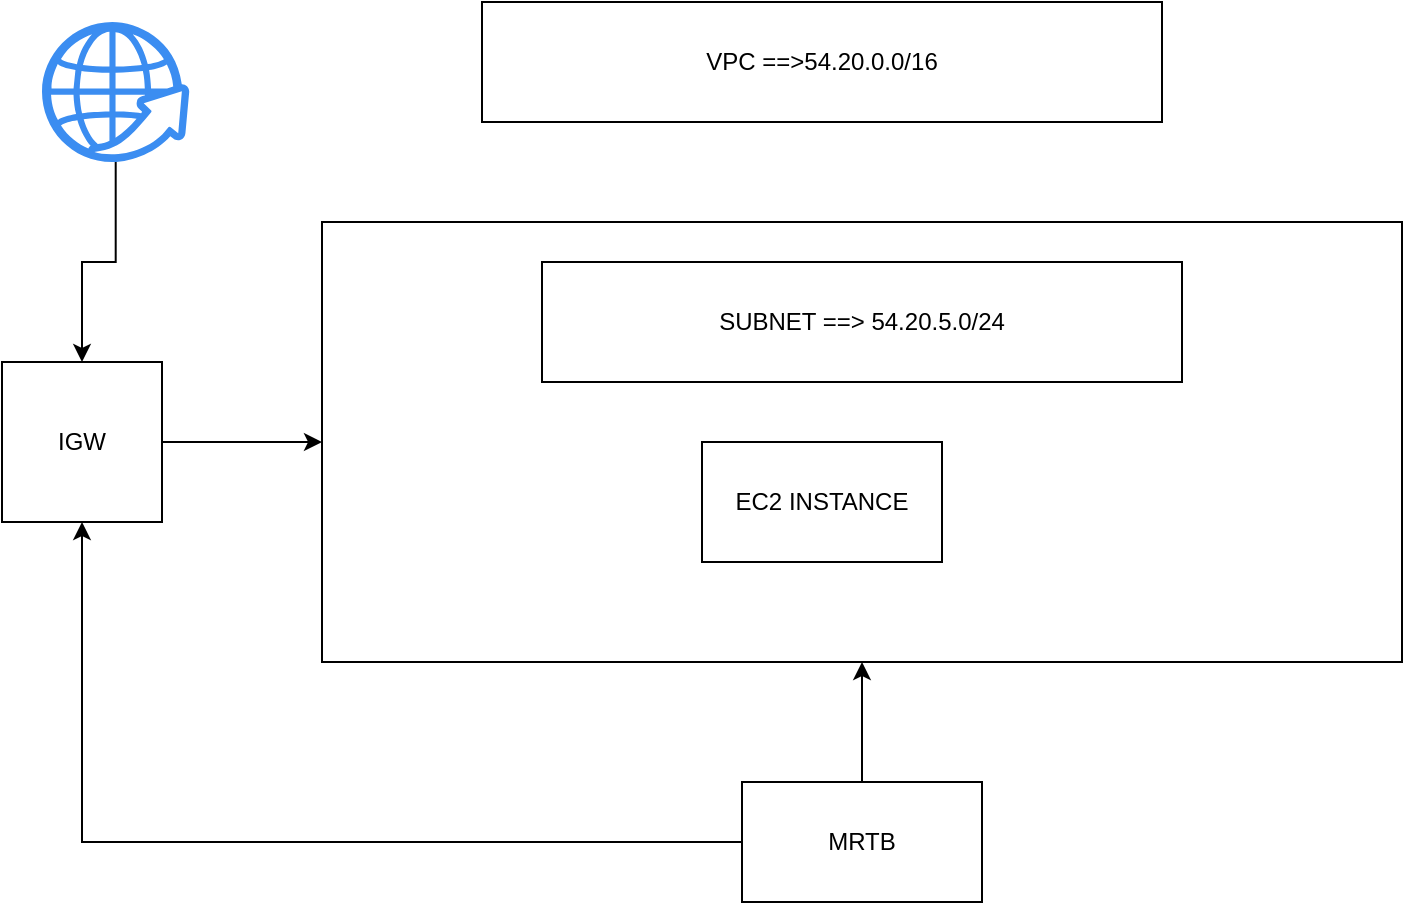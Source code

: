 <mxfile version="24.2.5" type="github">
  <diagram name="Page-1" id="KnpTpJEQaenAIHgt31tn">
    <mxGraphModel dx="1050" dy="557" grid="1" gridSize="10" guides="1" tooltips="1" connect="1" arrows="1" fold="1" page="1" pageScale="1" pageWidth="850" pageHeight="1100" math="0" shadow="0">
      <root>
        <mxCell id="0" />
        <mxCell id="1" parent="0" />
        <mxCell id="pnYJrK1ZMEZ3LA9TcT29-2" value="VPC ==&amp;gt;54.20.0.0/16" style="rounded=0;whiteSpace=wrap;html=1;" vertex="1" parent="1">
          <mxGeometry x="280" y="40" width="340" height="60" as="geometry" />
        </mxCell>
        <mxCell id="pnYJrK1ZMEZ3LA9TcT29-5" value="" style="rounded=0;whiteSpace=wrap;html=1;" vertex="1" parent="1">
          <mxGeometry x="200" y="150" width="540" height="220" as="geometry" />
        </mxCell>
        <mxCell id="pnYJrK1ZMEZ3LA9TcT29-3" value="SUBNET ==&amp;gt; 54.20.5.0/24" style="rounded=0;whiteSpace=wrap;html=1;" vertex="1" parent="1">
          <mxGeometry x="310" y="170" width="320" height="60" as="geometry" />
        </mxCell>
        <mxCell id="pnYJrK1ZMEZ3LA9TcT29-7" style="edgeStyle=orthogonalEdgeStyle;rounded=0;orthogonalLoop=1;jettySize=auto;html=1;exitX=1;exitY=0.5;exitDx=0;exitDy=0;" edge="1" parent="1" source="pnYJrK1ZMEZ3LA9TcT29-6" target="pnYJrK1ZMEZ3LA9TcT29-5">
          <mxGeometry relative="1" as="geometry" />
        </mxCell>
        <mxCell id="pnYJrK1ZMEZ3LA9TcT29-6" value="IGW" style="whiteSpace=wrap;html=1;aspect=fixed;" vertex="1" parent="1">
          <mxGeometry x="40" y="220" width="80" height="80" as="geometry" />
        </mxCell>
        <mxCell id="pnYJrK1ZMEZ3LA9TcT29-9" style="edgeStyle=orthogonalEdgeStyle;rounded=0;orthogonalLoop=1;jettySize=auto;html=1;exitX=0.5;exitY=0;exitDx=0;exitDy=0;" edge="1" parent="1" source="pnYJrK1ZMEZ3LA9TcT29-8" target="pnYJrK1ZMEZ3LA9TcT29-5">
          <mxGeometry relative="1" as="geometry" />
        </mxCell>
        <mxCell id="pnYJrK1ZMEZ3LA9TcT29-10" style="edgeStyle=orthogonalEdgeStyle;rounded=0;orthogonalLoop=1;jettySize=auto;html=1;exitX=0;exitY=0.5;exitDx=0;exitDy=0;entryX=0.5;entryY=1;entryDx=0;entryDy=0;" edge="1" parent="1" source="pnYJrK1ZMEZ3LA9TcT29-8" target="pnYJrK1ZMEZ3LA9TcT29-6">
          <mxGeometry relative="1" as="geometry" />
        </mxCell>
        <mxCell id="pnYJrK1ZMEZ3LA9TcT29-8" value="MRTB" style="rounded=0;whiteSpace=wrap;html=1;" vertex="1" parent="1">
          <mxGeometry x="410" y="430" width="120" height="60" as="geometry" />
        </mxCell>
        <mxCell id="pnYJrK1ZMEZ3LA9TcT29-12" style="edgeStyle=orthogonalEdgeStyle;rounded=0;orthogonalLoop=1;jettySize=auto;html=1;" edge="1" parent="1" source="pnYJrK1ZMEZ3LA9TcT29-11" target="pnYJrK1ZMEZ3LA9TcT29-6">
          <mxGeometry relative="1" as="geometry" />
        </mxCell>
        <mxCell id="pnYJrK1ZMEZ3LA9TcT29-11" value="" style="sketch=0;html=1;aspect=fixed;strokeColor=none;shadow=0;fillColor=#3B8DF1;verticalAlign=top;labelPosition=center;verticalLabelPosition=bottom;shape=mxgraph.gcp2.globe_world" vertex="1" parent="1">
          <mxGeometry x="60" y="50" width="73.68" height="70" as="geometry" />
        </mxCell>
        <mxCell id="pnYJrK1ZMEZ3LA9TcT29-13" value="EC2 INSTANCE" style="rounded=0;whiteSpace=wrap;html=1;" vertex="1" parent="1">
          <mxGeometry x="390" y="260" width="120" height="60" as="geometry" />
        </mxCell>
      </root>
    </mxGraphModel>
  </diagram>
</mxfile>
